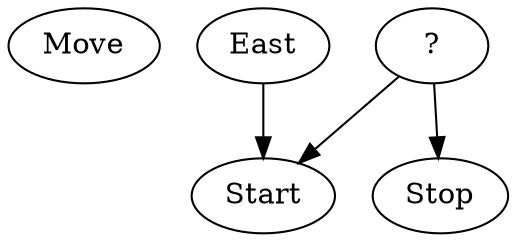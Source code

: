 digraph G {
Move East -> Start Fire [label="?"];
Start Fire -> Stop Fire [label="?"];
Stop Fire -> Start Fire [label="?"];
}
